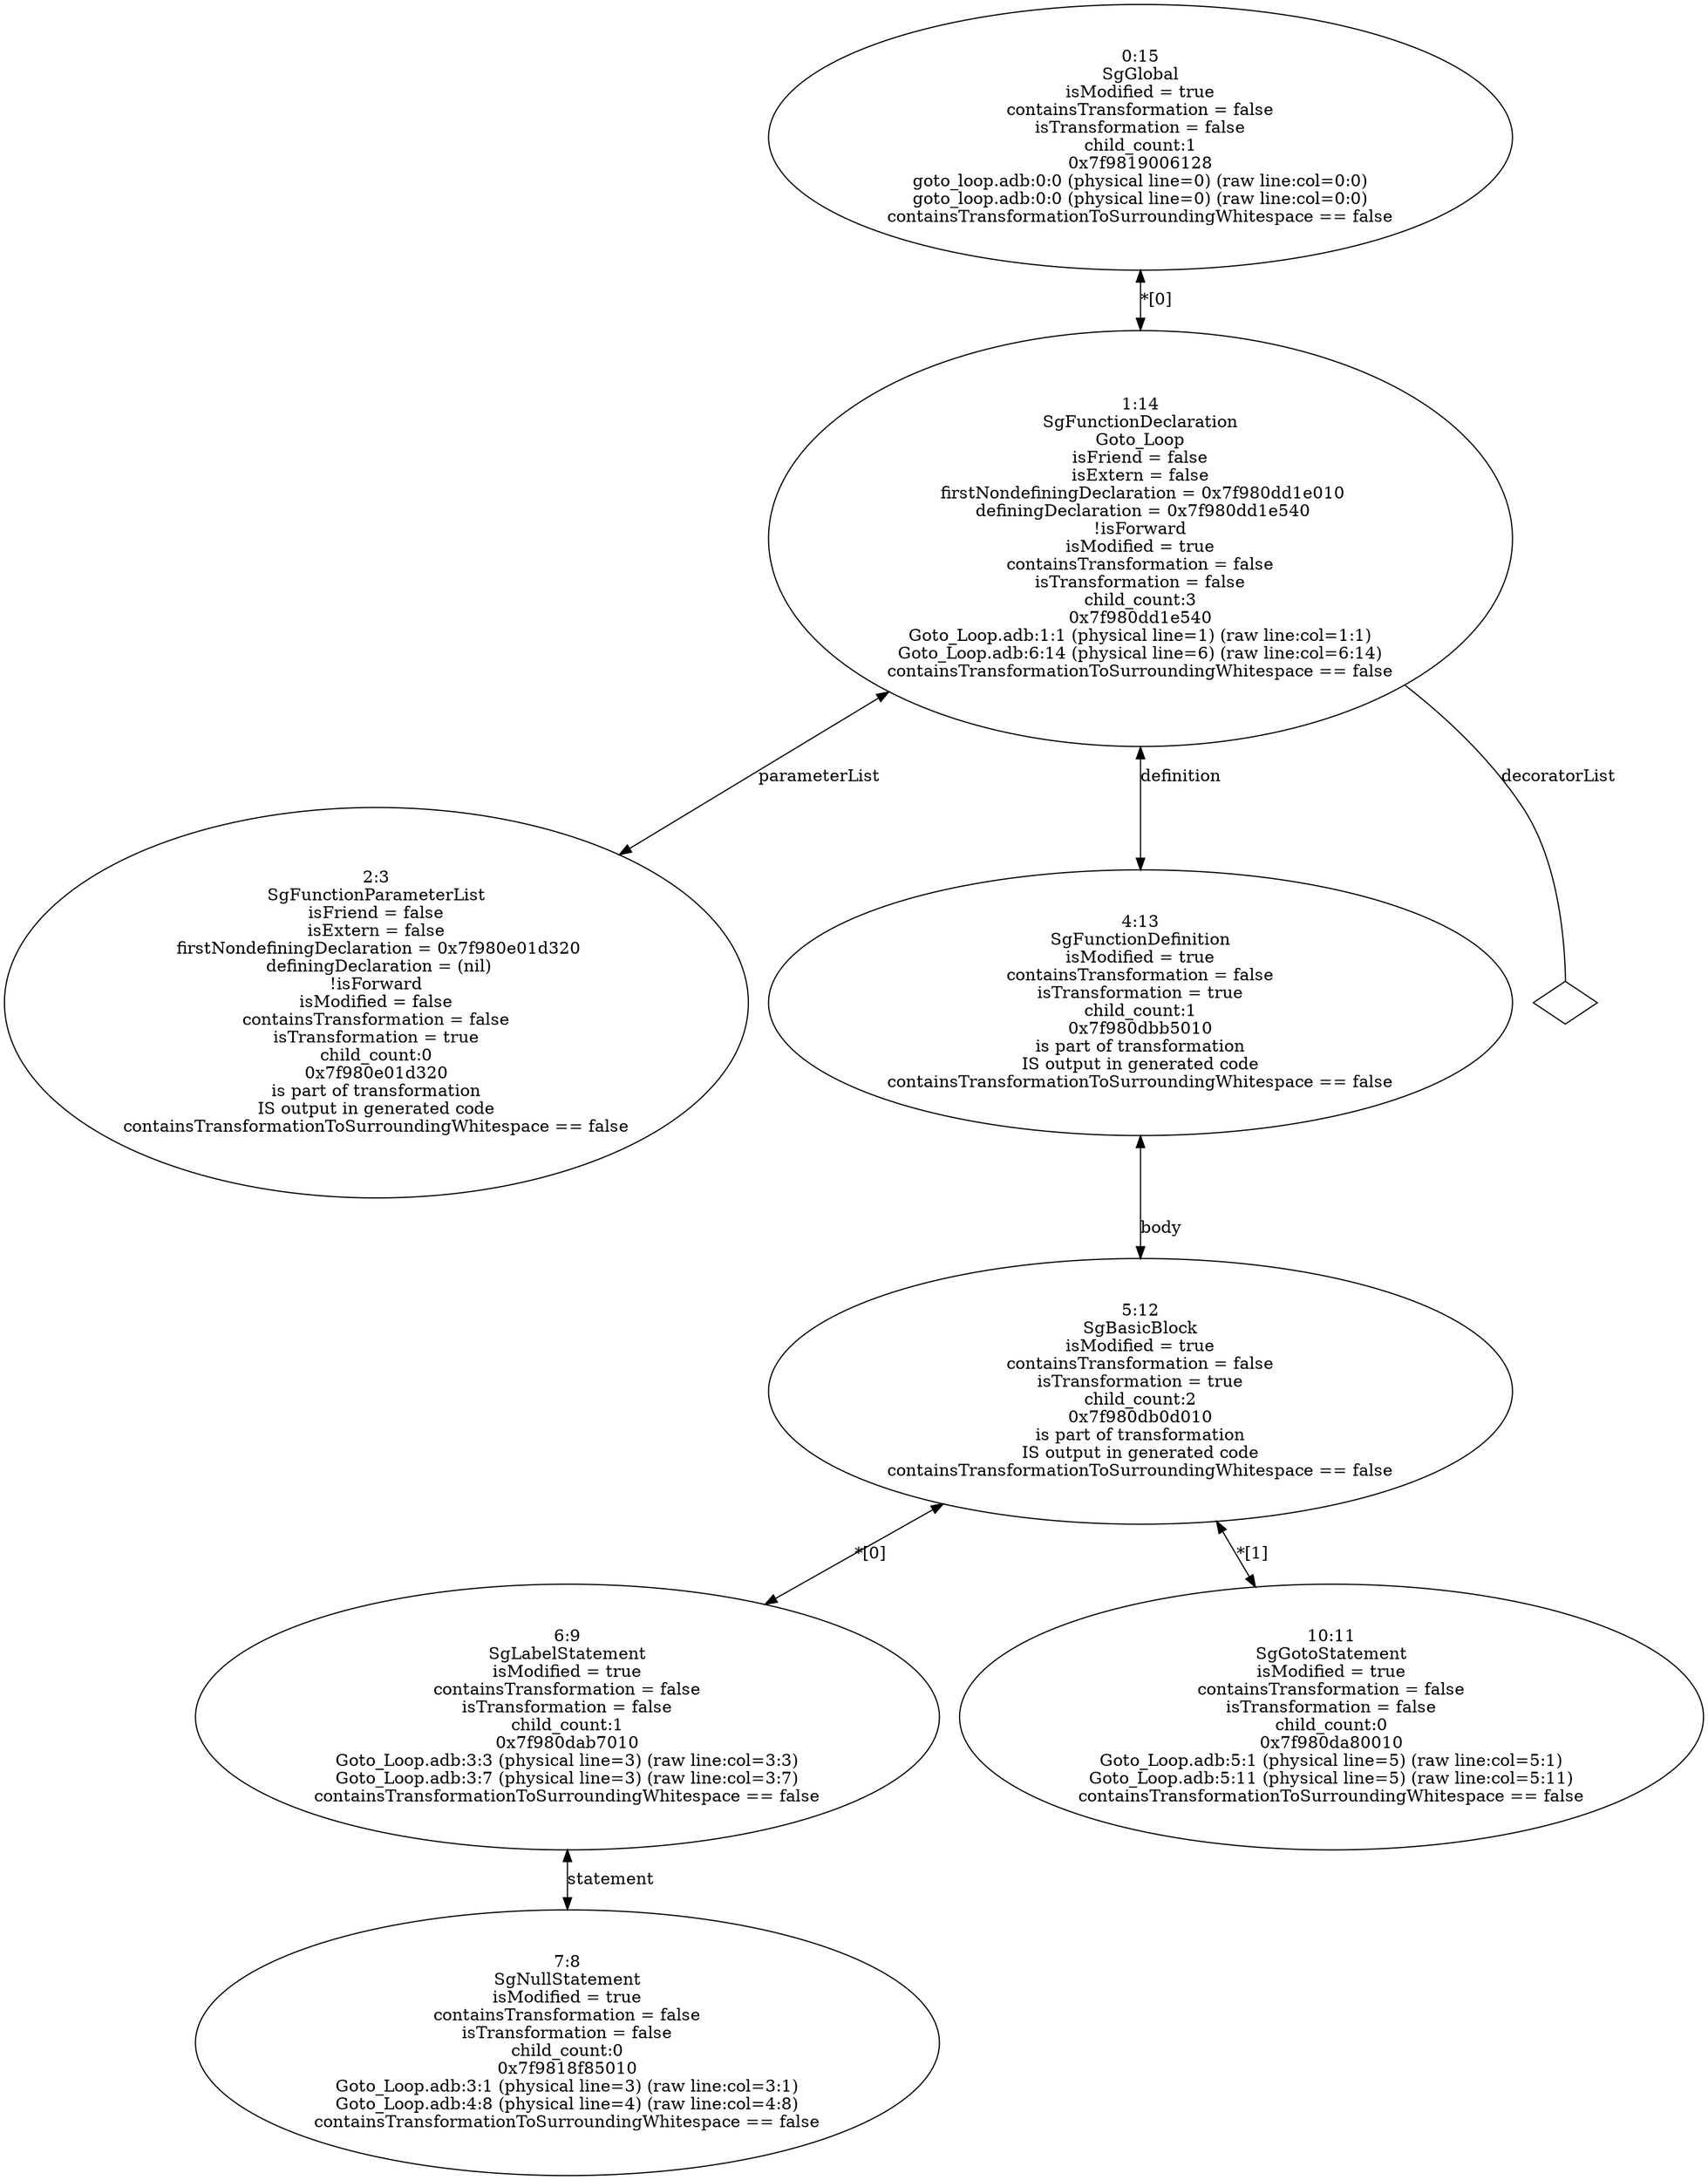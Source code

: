 digraph "G./goto_loop_rose.dot" {
"0x7f980e01d320"[label="2:3\nSgFunctionParameterList\n isFriend = false \n isExtern = false \n firstNondefiningDeclaration = 0x7f980e01d320\n definingDeclaration = (nil)\n!isForward\nisModified = false\ncontainsTransformation = false\nisTransformation = true\nchild_count:0\n0x7f980e01d320\nis part of transformation\nIS output in generated code\ncontainsTransformationToSurroundingWhitespace == false\n" ];
"0x7f9818f85010"[label="7:8\nSgNullStatement\nisModified = true\ncontainsTransformation = false\nisTransformation = false\nchild_count:0\n0x7f9818f85010\nGoto_Loop.adb:3:1 (physical line=3) (raw line:col=3:1)\nGoto_Loop.adb:4:8 (physical line=4) (raw line:col=4:8)\ncontainsTransformationToSurroundingWhitespace == false\n" ];
"0x7f980dab7010"[label="6:9\nSgLabelStatement\nisModified = true\ncontainsTransformation = false\nisTransformation = false\nchild_count:1\n0x7f980dab7010\nGoto_Loop.adb:3:3 (physical line=3) (raw line:col=3:3)\nGoto_Loop.adb:3:7 (physical line=3) (raw line:col=3:7)\ncontainsTransformationToSurroundingWhitespace == false\n" ];
"0x7f980dab7010" -> "0x7f9818f85010"[label="statement" dir=both ];
"0x7f980da80010"[label="10:11\nSgGotoStatement\nisModified = true\ncontainsTransformation = false\nisTransformation = false\nchild_count:0\n0x7f980da80010\nGoto_Loop.adb:5:1 (physical line=5) (raw line:col=5:1)\nGoto_Loop.adb:5:11 (physical line=5) (raw line:col=5:11)\ncontainsTransformationToSurroundingWhitespace == false\n" ];
"0x7f980db0d010"[label="5:12\nSgBasicBlock\nisModified = true\ncontainsTransformation = false\nisTransformation = true\nchild_count:2\n0x7f980db0d010\nis part of transformation\nIS output in generated code\ncontainsTransformationToSurroundingWhitespace == false\n" ];
"0x7f980db0d010" -> "0x7f980dab7010"[label="*[0]" dir=both ];
"0x7f980db0d010" -> "0x7f980da80010"[label="*[1]" dir=both ];
"0x7f980dbb5010"[label="4:13\nSgFunctionDefinition\nisModified = true\ncontainsTransformation = false\nisTransformation = true\nchild_count:1\n0x7f980dbb5010\nis part of transformation\nIS output in generated code\ncontainsTransformationToSurroundingWhitespace == false\n" ];
"0x7f980dbb5010" -> "0x7f980db0d010"[label="body" dir=both ];
"0x7f980dd1e540"[label="1:14\nSgFunctionDeclaration\nGoto_Loop\n isFriend = false \n isExtern = false \n firstNondefiningDeclaration = 0x7f980dd1e010\n definingDeclaration = 0x7f980dd1e540\n!isForward\nisModified = true\ncontainsTransformation = false\nisTransformation = false\nchild_count:3\n0x7f980dd1e540\nGoto_Loop.adb:1:1 (physical line=1) (raw line:col=1:1)\nGoto_Loop.adb:6:14 (physical line=6) (raw line:col=6:14)\ncontainsTransformationToSurroundingWhitespace == false\n" ];
"0x7f980dd1e540" -> "0x7f980e01d320"[label="parameterList" dir=both ];
"0x7f980dd1e540" -> "0x7f980dd1e540__decoratorList__null"[label="decoratorList" dir=none ];
"0x7f980dd1e540__decoratorList__null"[label="" shape=diamond ];
"0x7f980dd1e540" -> "0x7f980dbb5010"[label="definition" dir=both ];
"0x7f9819006128"[label="0:15\nSgGlobal\nisModified = true\ncontainsTransformation = false\nisTransformation = false\nchild_count:1\n0x7f9819006128\ngoto_loop.adb:0:0 (physical line=0) (raw line:col=0:0)\ngoto_loop.adb:0:0 (physical line=0) (raw line:col=0:0)\ncontainsTransformationToSurroundingWhitespace == false\n" ];
"0x7f9819006128" -> "0x7f980dd1e540"[label="*[0]" dir=both ];
}
